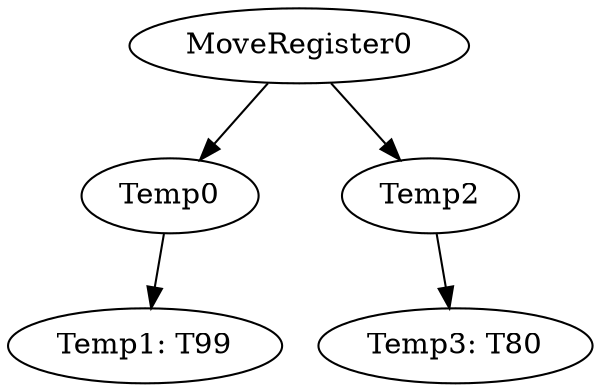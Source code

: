 digraph {
	ordering = out;
	MoveRegister0 -> Temp0;
	MoveRegister0 -> Temp2;
	Temp2 -> "Temp3: T80";
	Temp0 -> "Temp1: T99";
}

